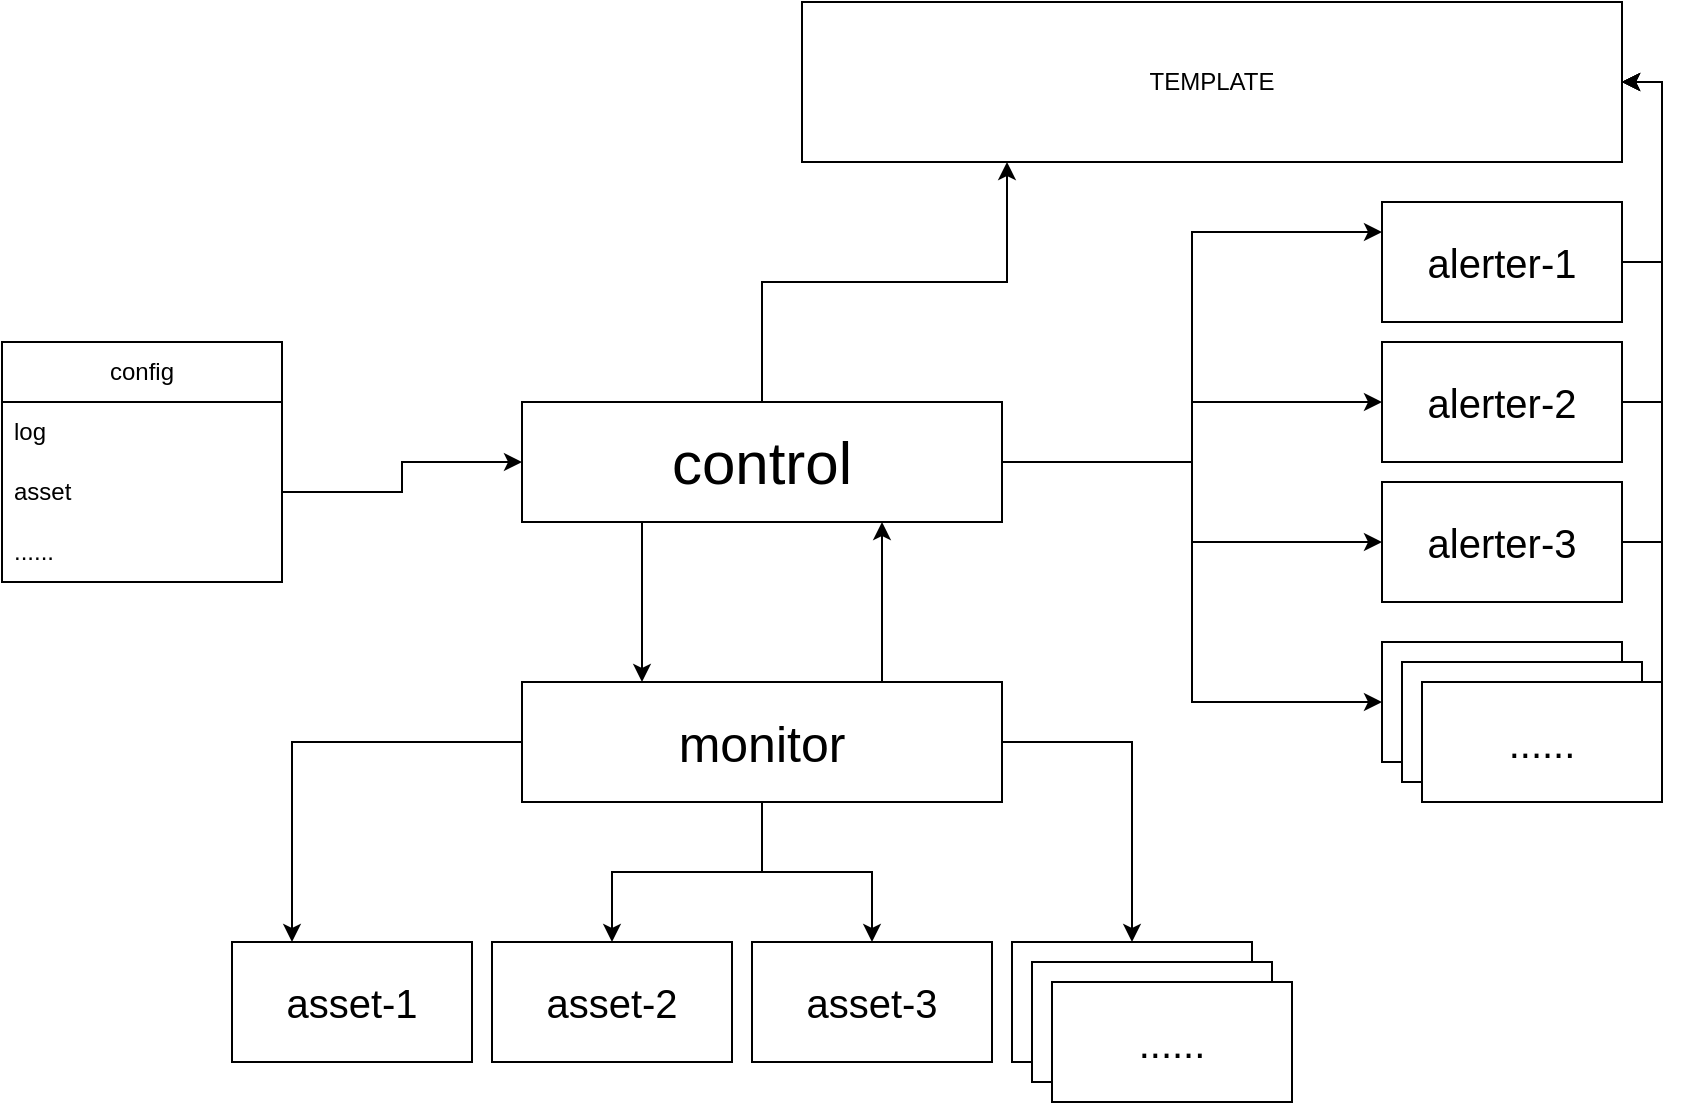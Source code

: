 <mxfile version="24.7.12">
  <diagram name="第 1 页" id="lDTQHQgrdSQ6LvHH2R1e">
    <mxGraphModel dx="2501" dy="1144" grid="1" gridSize="10" guides="1" tooltips="1" connect="1" arrows="1" fold="1" page="1" pageScale="1" pageWidth="827" pageHeight="1169" math="0" shadow="0">
      <root>
        <mxCell id="0" />
        <mxCell id="1" parent="0" />
        <mxCell id="csrXkD2PDQeKHo_xAZEF-16" style="edgeStyle=orthogonalEdgeStyle;rounded=0;orthogonalLoop=1;jettySize=auto;html=1;entryX=0;entryY=0.25;entryDx=0;entryDy=0;" edge="1" parent="1" source="csrXkD2PDQeKHo_xAZEF-1" target="csrXkD2PDQeKHo_xAZEF-9">
          <mxGeometry relative="1" as="geometry" />
        </mxCell>
        <mxCell id="csrXkD2PDQeKHo_xAZEF-17" style="edgeStyle=orthogonalEdgeStyle;rounded=0;orthogonalLoop=1;jettySize=auto;html=1;entryX=0;entryY=0.5;entryDx=0;entryDy=0;" edge="1" parent="1" source="csrXkD2PDQeKHo_xAZEF-1" target="csrXkD2PDQeKHo_xAZEF-10">
          <mxGeometry relative="1" as="geometry" />
        </mxCell>
        <mxCell id="csrXkD2PDQeKHo_xAZEF-18" style="edgeStyle=orthogonalEdgeStyle;rounded=0;orthogonalLoop=1;jettySize=auto;html=1;" edge="1" parent="1" source="csrXkD2PDQeKHo_xAZEF-1" target="csrXkD2PDQeKHo_xAZEF-11">
          <mxGeometry relative="1" as="geometry" />
        </mxCell>
        <mxCell id="csrXkD2PDQeKHo_xAZEF-19" style="edgeStyle=orthogonalEdgeStyle;rounded=0;orthogonalLoop=1;jettySize=auto;html=1;entryX=0;entryY=0.5;entryDx=0;entryDy=0;" edge="1" parent="1" source="csrXkD2PDQeKHo_xAZEF-1" target="csrXkD2PDQeKHo_xAZEF-12">
          <mxGeometry relative="1" as="geometry" />
        </mxCell>
        <mxCell id="csrXkD2PDQeKHo_xAZEF-35" style="edgeStyle=orthogonalEdgeStyle;rounded=0;orthogonalLoop=1;jettySize=auto;html=1;entryX=0.25;entryY=0;entryDx=0;entryDy=0;" edge="1" parent="1" source="csrXkD2PDQeKHo_xAZEF-1" target="csrXkD2PDQeKHo_xAZEF-21">
          <mxGeometry relative="1" as="geometry">
            <Array as="points">
              <mxPoint x="-260" y="290" />
              <mxPoint x="-260" y="290" />
            </Array>
          </mxGeometry>
        </mxCell>
        <mxCell id="csrXkD2PDQeKHo_xAZEF-41" style="edgeStyle=orthogonalEdgeStyle;rounded=0;orthogonalLoop=1;jettySize=auto;html=1;entryX=0.25;entryY=1;entryDx=0;entryDy=0;" edge="1" parent="1" source="csrXkD2PDQeKHo_xAZEF-1" target="csrXkD2PDQeKHo_xAZEF-39">
          <mxGeometry relative="1" as="geometry" />
        </mxCell>
        <mxCell id="csrXkD2PDQeKHo_xAZEF-1" value="&lt;font style=&quot;font-size: 30px;&quot;&gt;control&lt;/font&gt;" style="rounded=0;whiteSpace=wrap;html=1;" vertex="1" parent="1">
          <mxGeometry x="-320" y="210" width="240" height="60" as="geometry" />
        </mxCell>
        <mxCell id="csrXkD2PDQeKHo_xAZEF-4" value="config" style="swimlane;fontStyle=0;childLayout=stackLayout;horizontal=1;startSize=30;horizontalStack=0;resizeParent=1;resizeParentMax=0;resizeLast=0;collapsible=1;marginBottom=0;whiteSpace=wrap;html=1;" vertex="1" parent="1">
          <mxGeometry x="-580" y="180" width="140" height="120" as="geometry">
            <mxRectangle x="-540" y="210" width="70" height="30" as="alternateBounds" />
          </mxGeometry>
        </mxCell>
        <mxCell id="csrXkD2PDQeKHo_xAZEF-5" value="log" style="text;strokeColor=none;fillColor=none;align=left;verticalAlign=middle;spacingLeft=4;spacingRight=4;overflow=hidden;points=[[0,0.5],[1,0.5]];portConstraint=eastwest;rotatable=0;whiteSpace=wrap;html=1;" vertex="1" parent="csrXkD2PDQeKHo_xAZEF-4">
          <mxGeometry y="30" width="140" height="30" as="geometry" />
        </mxCell>
        <mxCell id="csrXkD2PDQeKHo_xAZEF-6" value="asset" style="text;strokeColor=none;fillColor=none;align=left;verticalAlign=middle;spacingLeft=4;spacingRight=4;overflow=hidden;points=[[0,0.5],[1,0.5]];portConstraint=eastwest;rotatable=0;whiteSpace=wrap;html=1;" vertex="1" parent="csrXkD2PDQeKHo_xAZEF-4">
          <mxGeometry y="60" width="140" height="30" as="geometry" />
        </mxCell>
        <mxCell id="csrXkD2PDQeKHo_xAZEF-7" value="......" style="text;strokeColor=none;fillColor=none;align=left;verticalAlign=middle;spacingLeft=4;spacingRight=4;overflow=hidden;points=[[0,0.5],[1,0.5]];portConstraint=eastwest;rotatable=0;whiteSpace=wrap;html=1;" vertex="1" parent="csrXkD2PDQeKHo_xAZEF-4">
          <mxGeometry y="90" width="140" height="30" as="geometry" />
        </mxCell>
        <mxCell id="csrXkD2PDQeKHo_xAZEF-8" style="edgeStyle=orthogonalEdgeStyle;rounded=0;orthogonalLoop=1;jettySize=auto;html=1;entryX=0;entryY=0.5;entryDx=0;entryDy=0;" edge="1" parent="1" source="csrXkD2PDQeKHo_xAZEF-6" target="csrXkD2PDQeKHo_xAZEF-1">
          <mxGeometry relative="1" as="geometry" />
        </mxCell>
        <mxCell id="csrXkD2PDQeKHo_xAZEF-43" style="edgeStyle=orthogonalEdgeStyle;rounded=0;orthogonalLoop=1;jettySize=auto;html=1;entryX=1;entryY=0.5;entryDx=0;entryDy=0;" edge="1" parent="1" source="csrXkD2PDQeKHo_xAZEF-9" target="csrXkD2PDQeKHo_xAZEF-39">
          <mxGeometry relative="1" as="geometry">
            <Array as="points">
              <mxPoint x="250" y="140" />
              <mxPoint x="250" y="50" />
            </Array>
          </mxGeometry>
        </mxCell>
        <mxCell id="csrXkD2PDQeKHo_xAZEF-9" value="&lt;font style=&quot;font-size: 20px;&quot;&gt;alerter-1&lt;/font&gt;" style="rounded=0;whiteSpace=wrap;html=1;" vertex="1" parent="1">
          <mxGeometry x="110" y="110" width="120" height="60" as="geometry" />
        </mxCell>
        <mxCell id="csrXkD2PDQeKHo_xAZEF-44" style="edgeStyle=orthogonalEdgeStyle;rounded=0;orthogonalLoop=1;jettySize=auto;html=1;entryX=1;entryY=0.5;entryDx=0;entryDy=0;" edge="1" parent="1" source="csrXkD2PDQeKHo_xAZEF-10" target="csrXkD2PDQeKHo_xAZEF-39">
          <mxGeometry relative="1" as="geometry">
            <Array as="points">
              <mxPoint x="250" y="210" />
              <mxPoint x="250" y="50" />
            </Array>
          </mxGeometry>
        </mxCell>
        <mxCell id="csrXkD2PDQeKHo_xAZEF-10" value="&lt;font style=&quot;font-size: 20px;&quot;&gt;alerter-2&lt;/font&gt;" style="rounded=0;whiteSpace=wrap;html=1;" vertex="1" parent="1">
          <mxGeometry x="110" y="180" width="120" height="60" as="geometry" />
        </mxCell>
        <mxCell id="csrXkD2PDQeKHo_xAZEF-45" style="edgeStyle=orthogonalEdgeStyle;rounded=0;orthogonalLoop=1;jettySize=auto;html=1;entryX=1;entryY=0.5;entryDx=0;entryDy=0;" edge="1" parent="1" source="csrXkD2PDQeKHo_xAZEF-11" target="csrXkD2PDQeKHo_xAZEF-39">
          <mxGeometry relative="1" as="geometry">
            <Array as="points">
              <mxPoint x="250" y="280" />
              <mxPoint x="250" y="50" />
            </Array>
          </mxGeometry>
        </mxCell>
        <mxCell id="csrXkD2PDQeKHo_xAZEF-11" value="&lt;font style=&quot;font-size: 20px;&quot;&gt;alerter-3&lt;/font&gt;" style="rounded=0;whiteSpace=wrap;html=1;" vertex="1" parent="1">
          <mxGeometry x="110" y="250" width="120" height="60" as="geometry" />
        </mxCell>
        <mxCell id="csrXkD2PDQeKHo_xAZEF-12" value="&lt;font style=&quot;font-size: 20px;&quot;&gt;alerter1&lt;/font&gt;" style="rounded=0;whiteSpace=wrap;html=1;" vertex="1" parent="1">
          <mxGeometry x="110" y="330" width="120" height="60" as="geometry" />
        </mxCell>
        <mxCell id="csrXkD2PDQeKHo_xAZEF-13" value="&lt;font style=&quot;font-size: 20px;&quot;&gt;alerter1&lt;/font&gt;" style="rounded=0;whiteSpace=wrap;html=1;" vertex="1" parent="1">
          <mxGeometry x="120" y="340" width="120" height="60" as="geometry" />
        </mxCell>
        <mxCell id="csrXkD2PDQeKHo_xAZEF-46" style="edgeStyle=orthogonalEdgeStyle;rounded=0;orthogonalLoop=1;jettySize=auto;html=1;entryX=1;entryY=0.5;entryDx=0;entryDy=0;" edge="1" parent="1" source="csrXkD2PDQeKHo_xAZEF-14" target="csrXkD2PDQeKHo_xAZEF-39">
          <mxGeometry relative="1" as="geometry">
            <Array as="points">
              <mxPoint x="250" y="50" />
            </Array>
          </mxGeometry>
        </mxCell>
        <mxCell id="csrXkD2PDQeKHo_xAZEF-14" value="&lt;span style=&quot;font-size: 20px;&quot;&gt;......&lt;/span&gt;" style="rounded=0;whiteSpace=wrap;html=1;" vertex="1" parent="1">
          <mxGeometry x="130" y="350" width="120" height="60" as="geometry" />
        </mxCell>
        <mxCell id="csrXkD2PDQeKHo_xAZEF-30" style="edgeStyle=orthogonalEdgeStyle;rounded=0;orthogonalLoop=1;jettySize=auto;html=1;entryX=0.25;entryY=0;entryDx=0;entryDy=0;" edge="1" parent="1" source="csrXkD2PDQeKHo_xAZEF-21" target="csrXkD2PDQeKHo_xAZEF-23">
          <mxGeometry relative="1" as="geometry" />
        </mxCell>
        <mxCell id="csrXkD2PDQeKHo_xAZEF-31" style="edgeStyle=orthogonalEdgeStyle;rounded=0;orthogonalLoop=1;jettySize=auto;html=1;entryX=0.5;entryY=0;entryDx=0;entryDy=0;" edge="1" parent="1" source="csrXkD2PDQeKHo_xAZEF-21" target="csrXkD2PDQeKHo_xAZEF-26">
          <mxGeometry relative="1" as="geometry" />
        </mxCell>
        <mxCell id="csrXkD2PDQeKHo_xAZEF-32" style="edgeStyle=orthogonalEdgeStyle;rounded=0;orthogonalLoop=1;jettySize=auto;html=1;" edge="1" parent="1" source="csrXkD2PDQeKHo_xAZEF-21" target="csrXkD2PDQeKHo_xAZEF-24">
          <mxGeometry relative="1" as="geometry" />
        </mxCell>
        <mxCell id="csrXkD2PDQeKHo_xAZEF-33" style="edgeStyle=orthogonalEdgeStyle;rounded=0;orthogonalLoop=1;jettySize=auto;html=1;entryX=0.5;entryY=0;entryDx=0;entryDy=0;" edge="1" parent="1" source="csrXkD2PDQeKHo_xAZEF-21" target="csrXkD2PDQeKHo_xAZEF-25">
          <mxGeometry relative="1" as="geometry" />
        </mxCell>
        <mxCell id="csrXkD2PDQeKHo_xAZEF-38" style="edgeStyle=orthogonalEdgeStyle;rounded=0;orthogonalLoop=1;jettySize=auto;html=1;entryX=0.75;entryY=1;entryDx=0;entryDy=0;" edge="1" parent="1" source="csrXkD2PDQeKHo_xAZEF-21" target="csrXkD2PDQeKHo_xAZEF-1">
          <mxGeometry relative="1" as="geometry">
            <Array as="points">
              <mxPoint x="-140" y="330" />
              <mxPoint x="-140" y="330" />
            </Array>
          </mxGeometry>
        </mxCell>
        <mxCell id="csrXkD2PDQeKHo_xAZEF-21" value="&lt;font style=&quot;font-size: 25px;&quot;&gt;monitor&lt;/font&gt;" style="rounded=0;whiteSpace=wrap;html=1;" vertex="1" parent="1">
          <mxGeometry x="-320" y="350" width="240" height="60" as="geometry" />
        </mxCell>
        <mxCell id="csrXkD2PDQeKHo_xAZEF-23" value="&lt;font style=&quot;font-size: 20px;&quot;&gt;asset-1&lt;/font&gt;" style="rounded=0;whiteSpace=wrap;html=1;" vertex="1" parent="1">
          <mxGeometry x="-465" y="480" width="120" height="60" as="geometry" />
        </mxCell>
        <mxCell id="csrXkD2PDQeKHo_xAZEF-24" value="&lt;font style=&quot;font-size: 20px;&quot;&gt;asset-2&lt;/font&gt;" style="rounded=0;whiteSpace=wrap;html=1;" vertex="1" parent="1">
          <mxGeometry x="-335" y="480" width="120" height="60" as="geometry" />
        </mxCell>
        <mxCell id="csrXkD2PDQeKHo_xAZEF-25" value="&lt;font style=&quot;font-size: 20px;&quot;&gt;asset-3&lt;/font&gt;" style="rounded=0;whiteSpace=wrap;html=1;" vertex="1" parent="1">
          <mxGeometry x="-205" y="480" width="120" height="60" as="geometry" />
        </mxCell>
        <mxCell id="csrXkD2PDQeKHo_xAZEF-26" value="asset-1" style="rounded=0;whiteSpace=wrap;html=1;" vertex="1" parent="1">
          <mxGeometry x="-75" y="480" width="120" height="60" as="geometry" />
        </mxCell>
        <mxCell id="csrXkD2PDQeKHo_xAZEF-28" value="asset-1" style="rounded=0;whiteSpace=wrap;html=1;" vertex="1" parent="1">
          <mxGeometry x="-65" y="490" width="120" height="60" as="geometry" />
        </mxCell>
        <mxCell id="csrXkD2PDQeKHo_xAZEF-29" value="&lt;font style=&quot;font-size: 20px;&quot;&gt;......&lt;/font&gt;" style="rounded=0;whiteSpace=wrap;html=1;" vertex="1" parent="1">
          <mxGeometry x="-55" y="500" width="120" height="60" as="geometry" />
        </mxCell>
        <mxCell id="csrXkD2PDQeKHo_xAZEF-39" value="TEMPLATE" style="rounded=0;whiteSpace=wrap;html=1;" vertex="1" parent="1">
          <mxGeometry x="-180" y="10" width="410" height="80" as="geometry" />
        </mxCell>
      </root>
    </mxGraphModel>
  </diagram>
</mxfile>
